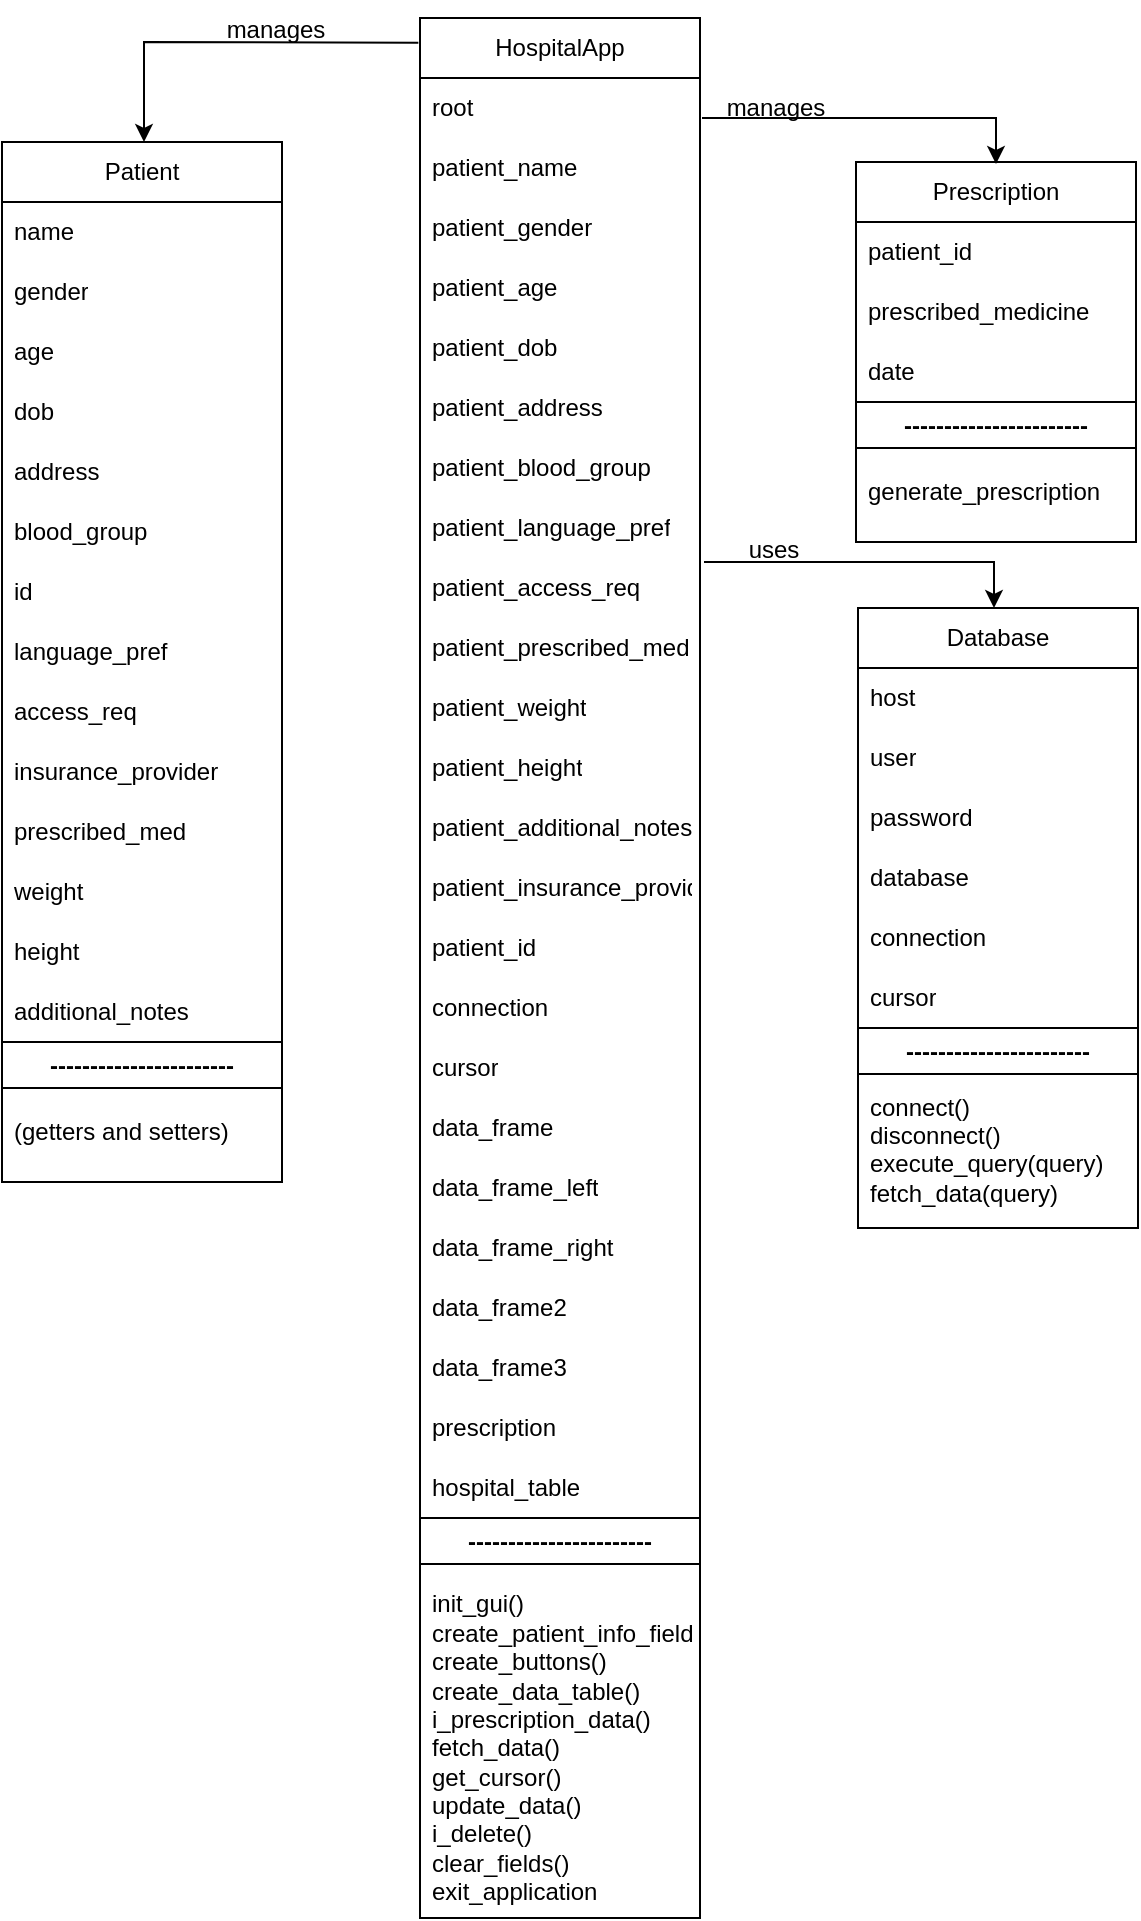 <mxfile version="24.4.4" type="google">
  <diagram name="Page-1" id="f3N9AXvgkzZmzj14mKxn">
    <mxGraphModel dx="371" dy="652" grid="1" gridSize="10" guides="1" tooltips="1" connect="1" arrows="1" fold="1" page="1" pageScale="1" pageWidth="850" pageHeight="1100" math="0" shadow="0">
      <root>
        <mxCell id="0" />
        <mxCell id="1" parent="0" />
        <mxCell id="xEryh09sy6NuZiF1t5ky-1" value="HospitalApp" style="swimlane;fontStyle=0;childLayout=stackLayout;horizontal=1;startSize=30;horizontalStack=0;resizeParent=1;resizeParentMax=0;resizeLast=0;collapsible=1;marginBottom=0;whiteSpace=wrap;html=1;" vertex="1" parent="1">
          <mxGeometry x="296" y="108" width="140" height="950" as="geometry" />
        </mxCell>
        <mxCell id="xEryh09sy6NuZiF1t5ky-2" value="root" style="text;strokeColor=none;fillColor=none;align=left;verticalAlign=middle;spacingLeft=4;spacingRight=4;overflow=hidden;points=[[0,0.5],[1,0.5]];portConstraint=eastwest;rotatable=0;whiteSpace=wrap;html=1;" vertex="1" parent="xEryh09sy6NuZiF1t5ky-1">
          <mxGeometry y="30" width="140" height="30" as="geometry" />
        </mxCell>
        <mxCell id="xEryh09sy6NuZiF1t5ky-3" value="patient_name" style="text;strokeColor=none;fillColor=none;align=left;verticalAlign=middle;spacingLeft=4;spacingRight=4;overflow=hidden;points=[[0,0.5],[1,0.5]];portConstraint=eastwest;rotatable=0;whiteSpace=wrap;html=1;" vertex="1" parent="xEryh09sy6NuZiF1t5ky-1">
          <mxGeometry y="60" width="140" height="30" as="geometry" />
        </mxCell>
        <mxCell id="xEryh09sy6NuZiF1t5ky-4" value="patient_gender" style="text;strokeColor=none;fillColor=none;align=left;verticalAlign=middle;spacingLeft=4;spacingRight=4;overflow=hidden;points=[[0,0.5],[1,0.5]];portConstraint=eastwest;rotatable=0;whiteSpace=wrap;html=1;" vertex="1" parent="xEryh09sy6NuZiF1t5ky-1">
          <mxGeometry y="90" width="140" height="30" as="geometry" />
        </mxCell>
        <mxCell id="xEryh09sy6NuZiF1t5ky-8" value="patient_age" style="text;strokeColor=none;fillColor=none;align=left;verticalAlign=middle;spacingLeft=4;spacingRight=4;overflow=hidden;points=[[0,0.5],[1,0.5]];portConstraint=eastwest;rotatable=0;whiteSpace=wrap;html=1;" vertex="1" parent="xEryh09sy6NuZiF1t5ky-1">
          <mxGeometry y="120" width="140" height="30" as="geometry" />
        </mxCell>
        <mxCell id="xEryh09sy6NuZiF1t5ky-11" value="patient_dob" style="text;strokeColor=none;fillColor=none;align=left;verticalAlign=middle;spacingLeft=4;spacingRight=4;overflow=hidden;points=[[0,0.5],[1,0.5]];portConstraint=eastwest;rotatable=0;whiteSpace=wrap;html=1;" vertex="1" parent="xEryh09sy6NuZiF1t5ky-1">
          <mxGeometry y="150" width="140" height="30" as="geometry" />
        </mxCell>
        <mxCell id="xEryh09sy6NuZiF1t5ky-25" value="patient_address" style="text;strokeColor=none;fillColor=none;align=left;verticalAlign=middle;spacingLeft=4;spacingRight=4;overflow=hidden;points=[[0,0.5],[1,0.5]];portConstraint=eastwest;rotatable=0;whiteSpace=wrap;html=1;" vertex="1" parent="xEryh09sy6NuZiF1t5ky-1">
          <mxGeometry y="180" width="140" height="30" as="geometry" />
        </mxCell>
        <mxCell id="xEryh09sy6NuZiF1t5ky-13" value="patient_blood_group" style="text;strokeColor=none;fillColor=none;align=left;verticalAlign=middle;spacingLeft=4;spacingRight=4;overflow=hidden;points=[[0,0.5],[1,0.5]];portConstraint=eastwest;rotatable=0;whiteSpace=wrap;html=1;" vertex="1" parent="xEryh09sy6NuZiF1t5ky-1">
          <mxGeometry y="210" width="140" height="30" as="geometry" />
        </mxCell>
        <mxCell id="xEryh09sy6NuZiF1t5ky-24" value="patient_language_pref" style="text;strokeColor=none;fillColor=none;align=left;verticalAlign=middle;spacingLeft=4;spacingRight=4;overflow=hidden;points=[[0,0.5],[1,0.5]];portConstraint=eastwest;rotatable=0;whiteSpace=wrap;html=1;" vertex="1" parent="xEryh09sy6NuZiF1t5ky-1">
          <mxGeometry y="240" width="140" height="30" as="geometry" />
        </mxCell>
        <mxCell id="xEryh09sy6NuZiF1t5ky-17" value="patient_access_req" style="text;strokeColor=none;fillColor=none;align=left;verticalAlign=middle;spacingLeft=4;spacingRight=4;overflow=hidden;points=[[0,0.5],[1,0.5]];portConstraint=eastwest;rotatable=0;whiteSpace=wrap;html=1;" vertex="1" parent="xEryh09sy6NuZiF1t5ky-1">
          <mxGeometry y="270" width="140" height="30" as="geometry" />
        </mxCell>
        <mxCell id="xEryh09sy6NuZiF1t5ky-20" value="patient_prescribed_med" style="text;strokeColor=none;fillColor=none;align=left;verticalAlign=middle;spacingLeft=4;spacingRight=4;overflow=hidden;points=[[0,0.5],[1,0.5]];portConstraint=eastwest;rotatable=0;whiteSpace=wrap;html=1;" vertex="1" parent="xEryh09sy6NuZiF1t5ky-1">
          <mxGeometry y="300" width="140" height="30" as="geometry" />
        </mxCell>
        <mxCell id="xEryh09sy6NuZiF1t5ky-18" value="patient_weight" style="text;strokeColor=none;fillColor=none;align=left;verticalAlign=middle;spacingLeft=4;spacingRight=4;overflow=hidden;points=[[0,0.5],[1,0.5]];portConstraint=eastwest;rotatable=0;whiteSpace=wrap;html=1;" vertex="1" parent="xEryh09sy6NuZiF1t5ky-1">
          <mxGeometry y="330" width="140" height="30" as="geometry" />
        </mxCell>
        <mxCell id="xEryh09sy6NuZiF1t5ky-21" value="patient_height" style="text;strokeColor=none;fillColor=none;align=left;verticalAlign=middle;spacingLeft=4;spacingRight=4;overflow=hidden;points=[[0,0.5],[1,0.5]];portConstraint=eastwest;rotatable=0;whiteSpace=wrap;html=1;" vertex="1" parent="xEryh09sy6NuZiF1t5ky-1">
          <mxGeometry y="360" width="140" height="30" as="geometry" />
        </mxCell>
        <mxCell id="xEryh09sy6NuZiF1t5ky-16" value="patient_additional_notes" style="text;strokeColor=none;fillColor=none;align=left;verticalAlign=middle;spacingLeft=4;spacingRight=4;overflow=hidden;points=[[0,0.5],[1,0.5]];portConstraint=eastwest;rotatable=0;whiteSpace=wrap;html=1;" vertex="1" parent="xEryh09sy6NuZiF1t5ky-1">
          <mxGeometry y="390" width="140" height="30" as="geometry" />
        </mxCell>
        <mxCell id="xEryh09sy6NuZiF1t5ky-22" value="patient_insurance_provider" style="text;strokeColor=none;fillColor=none;align=left;verticalAlign=middle;spacingLeft=4;spacingRight=4;overflow=hidden;points=[[0,0.5],[1,0.5]];portConstraint=eastwest;rotatable=0;whiteSpace=wrap;html=1;" vertex="1" parent="xEryh09sy6NuZiF1t5ky-1">
          <mxGeometry y="420" width="140" height="30" as="geometry" />
        </mxCell>
        <mxCell id="xEryh09sy6NuZiF1t5ky-19" value="patient_id" style="text;strokeColor=none;fillColor=none;align=left;verticalAlign=middle;spacingLeft=4;spacingRight=4;overflow=hidden;points=[[0,0.5],[1,0.5]];portConstraint=eastwest;rotatable=0;whiteSpace=wrap;html=1;" vertex="1" parent="xEryh09sy6NuZiF1t5ky-1">
          <mxGeometry y="450" width="140" height="30" as="geometry" />
        </mxCell>
        <mxCell id="xEryh09sy6NuZiF1t5ky-23" value="connection" style="text;strokeColor=none;fillColor=none;align=left;verticalAlign=middle;spacingLeft=4;spacingRight=4;overflow=hidden;points=[[0,0.5],[1,0.5]];portConstraint=eastwest;rotatable=0;whiteSpace=wrap;html=1;" vertex="1" parent="xEryh09sy6NuZiF1t5ky-1">
          <mxGeometry y="480" width="140" height="30" as="geometry" />
        </mxCell>
        <mxCell id="xEryh09sy6NuZiF1t5ky-15" value="cursor" style="text;strokeColor=none;fillColor=none;align=left;verticalAlign=middle;spacingLeft=4;spacingRight=4;overflow=hidden;points=[[0,0.5],[1,0.5]];portConstraint=eastwest;rotatable=0;whiteSpace=wrap;html=1;" vertex="1" parent="xEryh09sy6NuZiF1t5ky-1">
          <mxGeometry y="510" width="140" height="30" as="geometry" />
        </mxCell>
        <mxCell id="xEryh09sy6NuZiF1t5ky-14" value="data_frame" style="text;strokeColor=none;fillColor=none;align=left;verticalAlign=middle;spacingLeft=4;spacingRight=4;overflow=hidden;points=[[0,0.5],[1,0.5]];portConstraint=eastwest;rotatable=0;whiteSpace=wrap;html=1;" vertex="1" parent="xEryh09sy6NuZiF1t5ky-1">
          <mxGeometry y="540" width="140" height="30" as="geometry" />
        </mxCell>
        <mxCell id="xEryh09sy6NuZiF1t5ky-12" value="data_frame_left" style="text;strokeColor=none;fillColor=none;align=left;verticalAlign=middle;spacingLeft=4;spacingRight=4;overflow=hidden;points=[[0,0.5],[1,0.5]];portConstraint=eastwest;rotatable=0;whiteSpace=wrap;html=1;" vertex="1" parent="xEryh09sy6NuZiF1t5ky-1">
          <mxGeometry y="570" width="140" height="30" as="geometry" />
        </mxCell>
        <mxCell id="xEryh09sy6NuZiF1t5ky-10" value="data_frame_right" style="text;strokeColor=none;fillColor=none;align=left;verticalAlign=middle;spacingLeft=4;spacingRight=4;overflow=hidden;points=[[0,0.5],[1,0.5]];portConstraint=eastwest;rotatable=0;whiteSpace=wrap;html=1;" vertex="1" parent="xEryh09sy6NuZiF1t5ky-1">
          <mxGeometry y="600" width="140" height="30" as="geometry" />
        </mxCell>
        <mxCell id="xEryh09sy6NuZiF1t5ky-9" value="data_frame2" style="text;strokeColor=none;fillColor=none;align=left;verticalAlign=middle;spacingLeft=4;spacingRight=4;overflow=hidden;points=[[0,0.5],[1,0.5]];portConstraint=eastwest;rotatable=0;whiteSpace=wrap;html=1;" vertex="1" parent="xEryh09sy6NuZiF1t5ky-1">
          <mxGeometry y="630" width="140" height="30" as="geometry" />
        </mxCell>
        <mxCell id="xEryh09sy6NuZiF1t5ky-7" value="data_frame3" style="text;strokeColor=none;fillColor=none;align=left;verticalAlign=middle;spacingLeft=4;spacingRight=4;overflow=hidden;points=[[0,0.5],[1,0.5]];portConstraint=eastwest;rotatable=0;whiteSpace=wrap;html=1;" vertex="1" parent="xEryh09sy6NuZiF1t5ky-1">
          <mxGeometry y="660" width="140" height="30" as="geometry" />
        </mxCell>
        <mxCell id="xEryh09sy6NuZiF1t5ky-6" value="prescription" style="text;strokeColor=none;fillColor=none;align=left;verticalAlign=middle;spacingLeft=4;spacingRight=4;overflow=hidden;points=[[0,0.5],[1,0.5]];portConstraint=eastwest;rotatable=0;whiteSpace=wrap;html=1;" vertex="1" parent="xEryh09sy6NuZiF1t5ky-1">
          <mxGeometry y="690" width="140" height="30" as="geometry" />
        </mxCell>
        <mxCell id="xEryh09sy6NuZiF1t5ky-5" value="hospital_table" style="text;strokeColor=none;fillColor=none;align=left;verticalAlign=middle;spacingLeft=4;spacingRight=4;overflow=hidden;points=[[0,0.5],[1,0.5]];portConstraint=eastwest;rotatable=0;whiteSpace=wrap;html=1;" vertex="1" parent="xEryh09sy6NuZiF1t5ky-1">
          <mxGeometry y="720" width="140" height="30" as="geometry" />
        </mxCell>
        <mxCell id="xEryh09sy6NuZiF1t5ky-26" value="-----------------------" style="swimlane;whiteSpace=wrap;html=1;" vertex="1" parent="xEryh09sy6NuZiF1t5ky-1">
          <mxGeometry y="750" width="140" height="200" as="geometry" />
        </mxCell>
        <mxCell id="xEryh09sy6NuZiF1t5ky-27" value="init_gui()&lt;div&gt;create_patient_info_fields()&lt;/div&gt;&lt;div&gt;create_buttons()&lt;/div&gt;&lt;div&gt;create_data_table()&lt;/div&gt;&lt;div&gt;i_prescription_data()&lt;/div&gt;&lt;div&gt;fetch_data()&lt;/div&gt;&lt;div&gt;get_cursor()&lt;/div&gt;&lt;div&gt;update_data()&lt;/div&gt;&lt;div&gt;i_delete()&lt;/div&gt;&lt;div&gt;clear_fields()&lt;/div&gt;&lt;div&gt;exit_application&lt;/div&gt;" style="text;strokeColor=none;fillColor=none;align=left;verticalAlign=middle;spacingLeft=4;spacingRight=4;overflow=hidden;points=[[0,0.5],[1,0.5]];portConstraint=eastwest;rotatable=0;whiteSpace=wrap;html=1;" vertex="1" parent="xEryh09sy6NuZiF1t5ky-26">
          <mxGeometry y="30" width="140" height="170" as="geometry" />
        </mxCell>
        <mxCell id="xEryh09sy6NuZiF1t5ky-28" value="Database" style="swimlane;fontStyle=0;childLayout=stackLayout;horizontal=1;startSize=30;horizontalStack=0;resizeParent=1;resizeParentMax=0;resizeLast=0;collapsible=1;marginBottom=0;whiteSpace=wrap;html=1;" vertex="1" parent="1">
          <mxGeometry x="515" y="403" width="140" height="310" as="geometry" />
        </mxCell>
        <mxCell id="xEryh09sy6NuZiF1t5ky-29" value="host" style="text;strokeColor=none;fillColor=none;align=left;verticalAlign=middle;spacingLeft=4;spacingRight=4;overflow=hidden;points=[[0,0.5],[1,0.5]];portConstraint=eastwest;rotatable=0;whiteSpace=wrap;html=1;" vertex="1" parent="xEryh09sy6NuZiF1t5ky-28">
          <mxGeometry y="30" width="140" height="30" as="geometry" />
        </mxCell>
        <mxCell id="xEryh09sy6NuZiF1t5ky-30" value="user" style="text;strokeColor=none;fillColor=none;align=left;verticalAlign=middle;spacingLeft=4;spacingRight=4;overflow=hidden;points=[[0,0.5],[1,0.5]];portConstraint=eastwest;rotatable=0;whiteSpace=wrap;html=1;" vertex="1" parent="xEryh09sy6NuZiF1t5ky-28">
          <mxGeometry y="60" width="140" height="30" as="geometry" />
        </mxCell>
        <mxCell id="xEryh09sy6NuZiF1t5ky-31" value="password" style="text;strokeColor=none;fillColor=none;align=left;verticalAlign=middle;spacingLeft=4;spacingRight=4;overflow=hidden;points=[[0,0.5],[1,0.5]];portConstraint=eastwest;rotatable=0;whiteSpace=wrap;html=1;" vertex="1" parent="xEryh09sy6NuZiF1t5ky-28">
          <mxGeometry y="90" width="140" height="30" as="geometry" />
        </mxCell>
        <mxCell id="xEryh09sy6NuZiF1t5ky-32" value="database" style="text;strokeColor=none;fillColor=none;align=left;verticalAlign=middle;spacingLeft=4;spacingRight=4;overflow=hidden;points=[[0,0.5],[1,0.5]];portConstraint=eastwest;rotatable=0;whiteSpace=wrap;html=1;" vertex="1" parent="xEryh09sy6NuZiF1t5ky-28">
          <mxGeometry y="120" width="140" height="30" as="geometry" />
        </mxCell>
        <mxCell id="xEryh09sy6NuZiF1t5ky-33" value="connection" style="text;strokeColor=none;fillColor=none;align=left;verticalAlign=middle;spacingLeft=4;spacingRight=4;overflow=hidden;points=[[0,0.5],[1,0.5]];portConstraint=eastwest;rotatable=0;whiteSpace=wrap;html=1;" vertex="1" parent="xEryh09sy6NuZiF1t5ky-28">
          <mxGeometry y="150" width="140" height="30" as="geometry" />
        </mxCell>
        <mxCell id="xEryh09sy6NuZiF1t5ky-34" value="cursor" style="text;strokeColor=none;fillColor=none;align=left;verticalAlign=middle;spacingLeft=4;spacingRight=4;overflow=hidden;points=[[0,0.5],[1,0.5]];portConstraint=eastwest;rotatable=0;whiteSpace=wrap;html=1;" vertex="1" parent="xEryh09sy6NuZiF1t5ky-28">
          <mxGeometry y="180" width="140" height="30" as="geometry" />
        </mxCell>
        <mxCell id="xEryh09sy6NuZiF1t5ky-53" value="-----------------------" style="swimlane;whiteSpace=wrap;html=1;" vertex="1" parent="xEryh09sy6NuZiF1t5ky-28">
          <mxGeometry y="210" width="140" height="100" as="geometry" />
        </mxCell>
        <mxCell id="xEryh09sy6NuZiF1t5ky-54" value="connect()&lt;div&gt;disconnect()&lt;/div&gt;&lt;div&gt;execute_query(query)&lt;/div&gt;&lt;div&gt;fetch_data(query)&lt;/div&gt;&lt;div&gt;&lt;br&gt;&lt;/div&gt;" style="text;strokeColor=none;fillColor=none;align=left;verticalAlign=middle;spacingLeft=4;spacingRight=4;overflow=hidden;points=[[0,0.5],[1,0.5]];portConstraint=eastwest;rotatable=0;whiteSpace=wrap;html=1;" vertex="1" parent="xEryh09sy6NuZiF1t5ky-53">
          <mxGeometry y="30" width="140" height="70" as="geometry" />
        </mxCell>
        <mxCell id="xEryh09sy6NuZiF1t5ky-55" value="Patient" style="swimlane;fontStyle=0;childLayout=stackLayout;horizontal=1;startSize=30;horizontalStack=0;resizeParent=1;resizeParentMax=0;resizeLast=0;collapsible=1;marginBottom=0;whiteSpace=wrap;html=1;" vertex="1" parent="1">
          <mxGeometry x="87" y="170" width="140" height="520" as="geometry" />
        </mxCell>
        <mxCell id="xEryh09sy6NuZiF1t5ky-56" value="name" style="text;strokeColor=none;fillColor=none;align=left;verticalAlign=middle;spacingLeft=4;spacingRight=4;overflow=hidden;points=[[0,0.5],[1,0.5]];portConstraint=eastwest;rotatable=0;whiteSpace=wrap;html=1;" vertex="1" parent="xEryh09sy6NuZiF1t5ky-55">
          <mxGeometry y="30" width="140" height="30" as="geometry" />
        </mxCell>
        <mxCell id="xEryh09sy6NuZiF1t5ky-57" value="gender" style="text;strokeColor=none;fillColor=none;align=left;verticalAlign=middle;spacingLeft=4;spacingRight=4;overflow=hidden;points=[[0,0.5],[1,0.5]];portConstraint=eastwest;rotatable=0;whiteSpace=wrap;html=1;" vertex="1" parent="xEryh09sy6NuZiF1t5ky-55">
          <mxGeometry y="60" width="140" height="30" as="geometry" />
        </mxCell>
        <mxCell id="xEryh09sy6NuZiF1t5ky-58" value="age" style="text;strokeColor=none;fillColor=none;align=left;verticalAlign=middle;spacingLeft=4;spacingRight=4;overflow=hidden;points=[[0,0.5],[1,0.5]];portConstraint=eastwest;rotatable=0;whiteSpace=wrap;html=1;" vertex="1" parent="xEryh09sy6NuZiF1t5ky-55">
          <mxGeometry y="90" width="140" height="30" as="geometry" />
        </mxCell>
        <mxCell id="xEryh09sy6NuZiF1t5ky-59" value="dob" style="text;strokeColor=none;fillColor=none;align=left;verticalAlign=middle;spacingLeft=4;spacingRight=4;overflow=hidden;points=[[0,0.5],[1,0.5]];portConstraint=eastwest;rotatable=0;whiteSpace=wrap;html=1;" vertex="1" parent="xEryh09sy6NuZiF1t5ky-55">
          <mxGeometry y="120" width="140" height="30" as="geometry" />
        </mxCell>
        <mxCell id="xEryh09sy6NuZiF1t5ky-60" value="address" style="text;strokeColor=none;fillColor=none;align=left;verticalAlign=middle;spacingLeft=4;spacingRight=4;overflow=hidden;points=[[0,0.5],[1,0.5]];portConstraint=eastwest;rotatable=0;whiteSpace=wrap;html=1;" vertex="1" parent="xEryh09sy6NuZiF1t5ky-55">
          <mxGeometry y="150" width="140" height="30" as="geometry" />
        </mxCell>
        <mxCell id="xEryh09sy6NuZiF1t5ky-61" value="blood_group" style="text;strokeColor=none;fillColor=none;align=left;verticalAlign=middle;spacingLeft=4;spacingRight=4;overflow=hidden;points=[[0,0.5],[1,0.5]];portConstraint=eastwest;rotatable=0;whiteSpace=wrap;html=1;" vertex="1" parent="xEryh09sy6NuZiF1t5ky-55">
          <mxGeometry y="180" width="140" height="30" as="geometry" />
        </mxCell>
        <mxCell id="xEryh09sy6NuZiF1t5ky-62" value="id" style="text;strokeColor=none;fillColor=none;align=left;verticalAlign=middle;spacingLeft=4;spacingRight=4;overflow=hidden;points=[[0,0.5],[1,0.5]];portConstraint=eastwest;rotatable=0;whiteSpace=wrap;html=1;" vertex="1" parent="xEryh09sy6NuZiF1t5ky-55">
          <mxGeometry y="210" width="140" height="30" as="geometry" />
        </mxCell>
        <mxCell id="xEryh09sy6NuZiF1t5ky-63" value="language_pref" style="text;strokeColor=none;fillColor=none;align=left;verticalAlign=middle;spacingLeft=4;spacingRight=4;overflow=hidden;points=[[0,0.5],[1,0.5]];portConstraint=eastwest;rotatable=0;whiteSpace=wrap;html=1;" vertex="1" parent="xEryh09sy6NuZiF1t5ky-55">
          <mxGeometry y="240" width="140" height="30" as="geometry" />
        </mxCell>
        <mxCell id="xEryh09sy6NuZiF1t5ky-64" value="access_req" style="text;strokeColor=none;fillColor=none;align=left;verticalAlign=middle;spacingLeft=4;spacingRight=4;overflow=hidden;points=[[0,0.5],[1,0.5]];portConstraint=eastwest;rotatable=0;whiteSpace=wrap;html=1;" vertex="1" parent="xEryh09sy6NuZiF1t5ky-55">
          <mxGeometry y="270" width="140" height="30" as="geometry" />
        </mxCell>
        <mxCell id="xEryh09sy6NuZiF1t5ky-65" value="insurance_provider" style="text;strokeColor=none;fillColor=none;align=left;verticalAlign=middle;spacingLeft=4;spacingRight=4;overflow=hidden;points=[[0,0.5],[1,0.5]];portConstraint=eastwest;rotatable=0;whiteSpace=wrap;html=1;" vertex="1" parent="xEryh09sy6NuZiF1t5ky-55">
          <mxGeometry y="300" width="140" height="30" as="geometry" />
        </mxCell>
        <mxCell id="xEryh09sy6NuZiF1t5ky-66" value="prescribed_med" style="text;strokeColor=none;fillColor=none;align=left;verticalAlign=middle;spacingLeft=4;spacingRight=4;overflow=hidden;points=[[0,0.5],[1,0.5]];portConstraint=eastwest;rotatable=0;whiteSpace=wrap;html=1;" vertex="1" parent="xEryh09sy6NuZiF1t5ky-55">
          <mxGeometry y="330" width="140" height="30" as="geometry" />
        </mxCell>
        <mxCell id="xEryh09sy6NuZiF1t5ky-67" value="weight" style="text;strokeColor=none;fillColor=none;align=left;verticalAlign=middle;spacingLeft=4;spacingRight=4;overflow=hidden;points=[[0,0.5],[1,0.5]];portConstraint=eastwest;rotatable=0;whiteSpace=wrap;html=1;" vertex="1" parent="xEryh09sy6NuZiF1t5ky-55">
          <mxGeometry y="360" width="140" height="30" as="geometry" />
        </mxCell>
        <mxCell id="xEryh09sy6NuZiF1t5ky-68" value="height" style="text;strokeColor=none;fillColor=none;align=left;verticalAlign=middle;spacingLeft=4;spacingRight=4;overflow=hidden;points=[[0,0.5],[1,0.5]];portConstraint=eastwest;rotatable=0;whiteSpace=wrap;html=1;" vertex="1" parent="xEryh09sy6NuZiF1t5ky-55">
          <mxGeometry y="390" width="140" height="30" as="geometry" />
        </mxCell>
        <mxCell id="xEryh09sy6NuZiF1t5ky-69" value="additional_notes" style="text;strokeColor=none;fillColor=none;align=left;verticalAlign=middle;spacingLeft=4;spacingRight=4;overflow=hidden;points=[[0,0.5],[1,0.5]];portConstraint=eastwest;rotatable=0;whiteSpace=wrap;html=1;" vertex="1" parent="xEryh09sy6NuZiF1t5ky-55">
          <mxGeometry y="420" width="140" height="30" as="geometry" />
        </mxCell>
        <mxCell id="xEryh09sy6NuZiF1t5ky-80" value="-----------------------" style="swimlane;whiteSpace=wrap;html=1;" vertex="1" parent="xEryh09sy6NuZiF1t5ky-55">
          <mxGeometry y="450" width="140" height="70" as="geometry" />
        </mxCell>
        <mxCell id="xEryh09sy6NuZiF1t5ky-81" value="(getters and setters)" style="text;strokeColor=none;fillColor=none;align=left;verticalAlign=middle;spacingLeft=4;spacingRight=4;overflow=hidden;points=[[0,0.5],[1,0.5]];portConstraint=eastwest;rotatable=0;whiteSpace=wrap;html=1;" vertex="1" parent="xEryh09sy6NuZiF1t5ky-80">
          <mxGeometry y="30" width="140" height="30" as="geometry" />
        </mxCell>
        <mxCell id="xEryh09sy6NuZiF1t5ky-82" value="Prescription" style="swimlane;fontStyle=0;childLayout=stackLayout;horizontal=1;startSize=30;horizontalStack=0;resizeParent=1;resizeParentMax=0;resizeLast=0;collapsible=1;marginBottom=0;whiteSpace=wrap;html=1;" vertex="1" parent="1">
          <mxGeometry x="514" y="180" width="140" height="190" as="geometry" />
        </mxCell>
        <mxCell id="xEryh09sy6NuZiF1t5ky-83" value="patient_id" style="text;strokeColor=none;fillColor=none;align=left;verticalAlign=middle;spacingLeft=4;spacingRight=4;overflow=hidden;points=[[0,0.5],[1,0.5]];portConstraint=eastwest;rotatable=0;whiteSpace=wrap;html=1;" vertex="1" parent="xEryh09sy6NuZiF1t5ky-82">
          <mxGeometry y="30" width="140" height="30" as="geometry" />
        </mxCell>
        <mxCell id="xEryh09sy6NuZiF1t5ky-89" value="prescribed_medicine" style="text;strokeColor=none;fillColor=none;align=left;verticalAlign=middle;spacingLeft=4;spacingRight=4;overflow=hidden;points=[[0,0.5],[1,0.5]];portConstraint=eastwest;rotatable=0;whiteSpace=wrap;html=1;" vertex="1" parent="xEryh09sy6NuZiF1t5ky-82">
          <mxGeometry y="60" width="140" height="30" as="geometry" />
        </mxCell>
        <mxCell id="xEryh09sy6NuZiF1t5ky-93" value="date" style="text;strokeColor=none;fillColor=none;align=left;verticalAlign=middle;spacingLeft=4;spacingRight=4;overflow=hidden;points=[[0,0.5],[1,0.5]];portConstraint=eastwest;rotatable=0;whiteSpace=wrap;html=1;" vertex="1" parent="xEryh09sy6NuZiF1t5ky-82">
          <mxGeometry y="90" width="140" height="30" as="geometry" />
        </mxCell>
        <mxCell id="xEryh09sy6NuZiF1t5ky-97" value="-----------------------" style="swimlane;whiteSpace=wrap;html=1;" vertex="1" parent="xEryh09sy6NuZiF1t5ky-82">
          <mxGeometry y="120" width="140" height="70" as="geometry" />
        </mxCell>
        <mxCell id="xEryh09sy6NuZiF1t5ky-98" value="generate_prescription" style="text;strokeColor=none;fillColor=none;align=left;verticalAlign=middle;spacingLeft=4;spacingRight=4;overflow=hidden;points=[[0,0.5],[1,0.5]];portConstraint=eastwest;rotatable=0;whiteSpace=wrap;html=1;" vertex="1" parent="xEryh09sy6NuZiF1t5ky-97">
          <mxGeometry y="30" width="140" height="30" as="geometry" />
        </mxCell>
        <mxCell id="xEryh09sy6NuZiF1t5ky-99" value="" style="endArrow=classic;html=1;rounded=0;entryX=0.5;entryY=0;entryDx=0;entryDy=0;" edge="1" parent="1">
          <mxGeometry width="50" height="50" relative="1" as="geometry">
            <mxPoint x="438" y="380" as="sourcePoint" />
            <mxPoint x="583" y="403" as="targetPoint" />
            <Array as="points">
              <mxPoint x="583" y="380" />
            </Array>
          </mxGeometry>
        </mxCell>
        <mxCell id="xEryh09sy6NuZiF1t5ky-101" value="" style="endArrow=classic;html=1;rounded=0;entryX=0.5;entryY=0;entryDx=0;entryDy=0;" edge="1" parent="1">
          <mxGeometry width="50" height="50" relative="1" as="geometry">
            <mxPoint x="437" y="158" as="sourcePoint" />
            <mxPoint x="584" y="181" as="targetPoint" />
            <Array as="points">
              <mxPoint x="584" y="158" />
            </Array>
          </mxGeometry>
        </mxCell>
        <mxCell id="xEryh09sy6NuZiF1t5ky-102" value="" style="endArrow=classic;html=1;rounded=0;exitX=-0.013;exitY=0.013;exitDx=0;exitDy=0;exitPerimeter=0;entryX=0.5;entryY=0;entryDx=0;entryDy=0;" edge="1" parent="1">
          <mxGeometry width="50" height="50" relative="1" as="geometry">
            <mxPoint x="295.18" y="120.35" as="sourcePoint" />
            <mxPoint x="158" y="170.0" as="targetPoint" />
            <Array as="points">
              <mxPoint x="158" y="120" />
            </Array>
          </mxGeometry>
        </mxCell>
        <mxCell id="xEryh09sy6NuZiF1t5ky-103" value="uses" style="text;html=1;align=center;verticalAlign=middle;whiteSpace=wrap;rounded=0;" vertex="1" parent="1">
          <mxGeometry x="443" y="359" width="60" height="30" as="geometry" />
        </mxCell>
        <mxCell id="xEryh09sy6NuZiF1t5ky-104" value="manages" style="text;html=1;align=center;verticalAlign=middle;whiteSpace=wrap;rounded=0;" vertex="1" parent="1">
          <mxGeometry x="444" y="138" width="60" height="30" as="geometry" />
        </mxCell>
        <mxCell id="xEryh09sy6NuZiF1t5ky-105" value="manages" style="text;html=1;align=center;verticalAlign=middle;whiteSpace=wrap;rounded=0;" vertex="1" parent="1">
          <mxGeometry x="194" y="99" width="60" height="30" as="geometry" />
        </mxCell>
      </root>
    </mxGraphModel>
  </diagram>
</mxfile>
